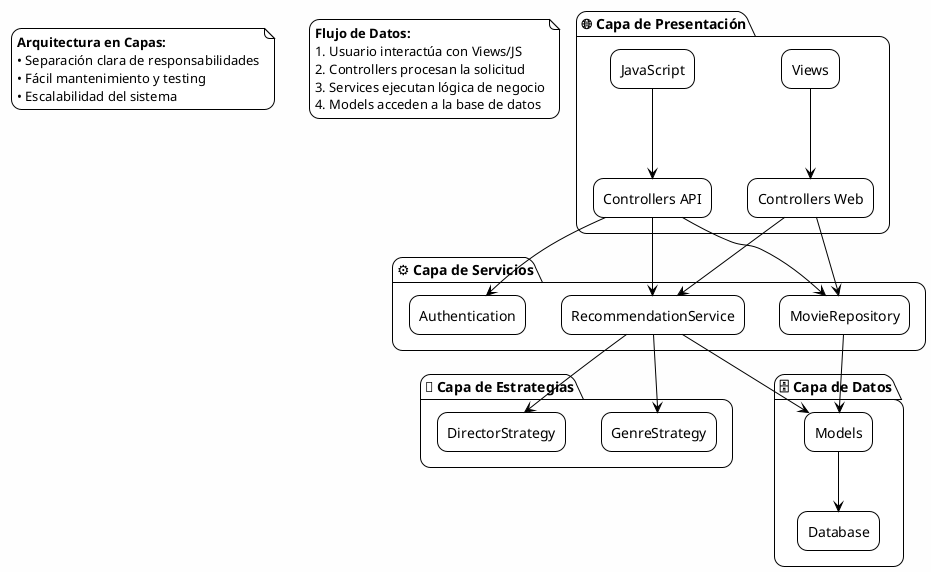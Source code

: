 @startuml Film Sonar - Arquitectura General

!theme plain
skinparam backgroundColor #FEFEFE
skinparam roundcorner 20
skinparam componentStyle rectangle

package "🌐 Capa de Presentación" {
  [Controllers Web] as WebControllers
  [Controllers API] as APIControllers
  [Views] as Views
  [JavaScript] as JS
}

package "⚙️ Capa de Servicios" {
  [RecommendationService] as RecService
  [MovieRepository] as MovieRepo
  [Authentication] as Auth
}

package "🎯 Capa de Estrategias" {
  [GenreStrategy] as GenreStrat
  [DirectorStrategy] as DirectorStrat
}

package "🗄️ Capa de Datos" {
  [Models] as Models
  [Database] as DB
}

' Relaciones entre capas
WebControllers --> RecService
WebControllers --> MovieRepo
APIControllers --> RecService
APIControllers --> MovieRepo
APIControllers --> Auth

RecService --> GenreStrat
RecService --> DirectorStrat
RecService --> Models

MovieRepo --> Models
Models --> DB

Views --> WebControllers
JS --> APIControllers

note as N1
  <b>Arquitectura en Capas:</b>
  • Separación clara de responsabilidades
  • Fácil mantenimiento y testing
  • Escalabilidad del sistema
end note

note as N2
  <b>Flujo de Datos:</b>
  1. Usuario interactúa con Views/JS
  2. Controllers procesan la solicitud
  3. Services ejecutan lógica de negocio
  4. Models acceden a la base de datos
end note

@enduml 